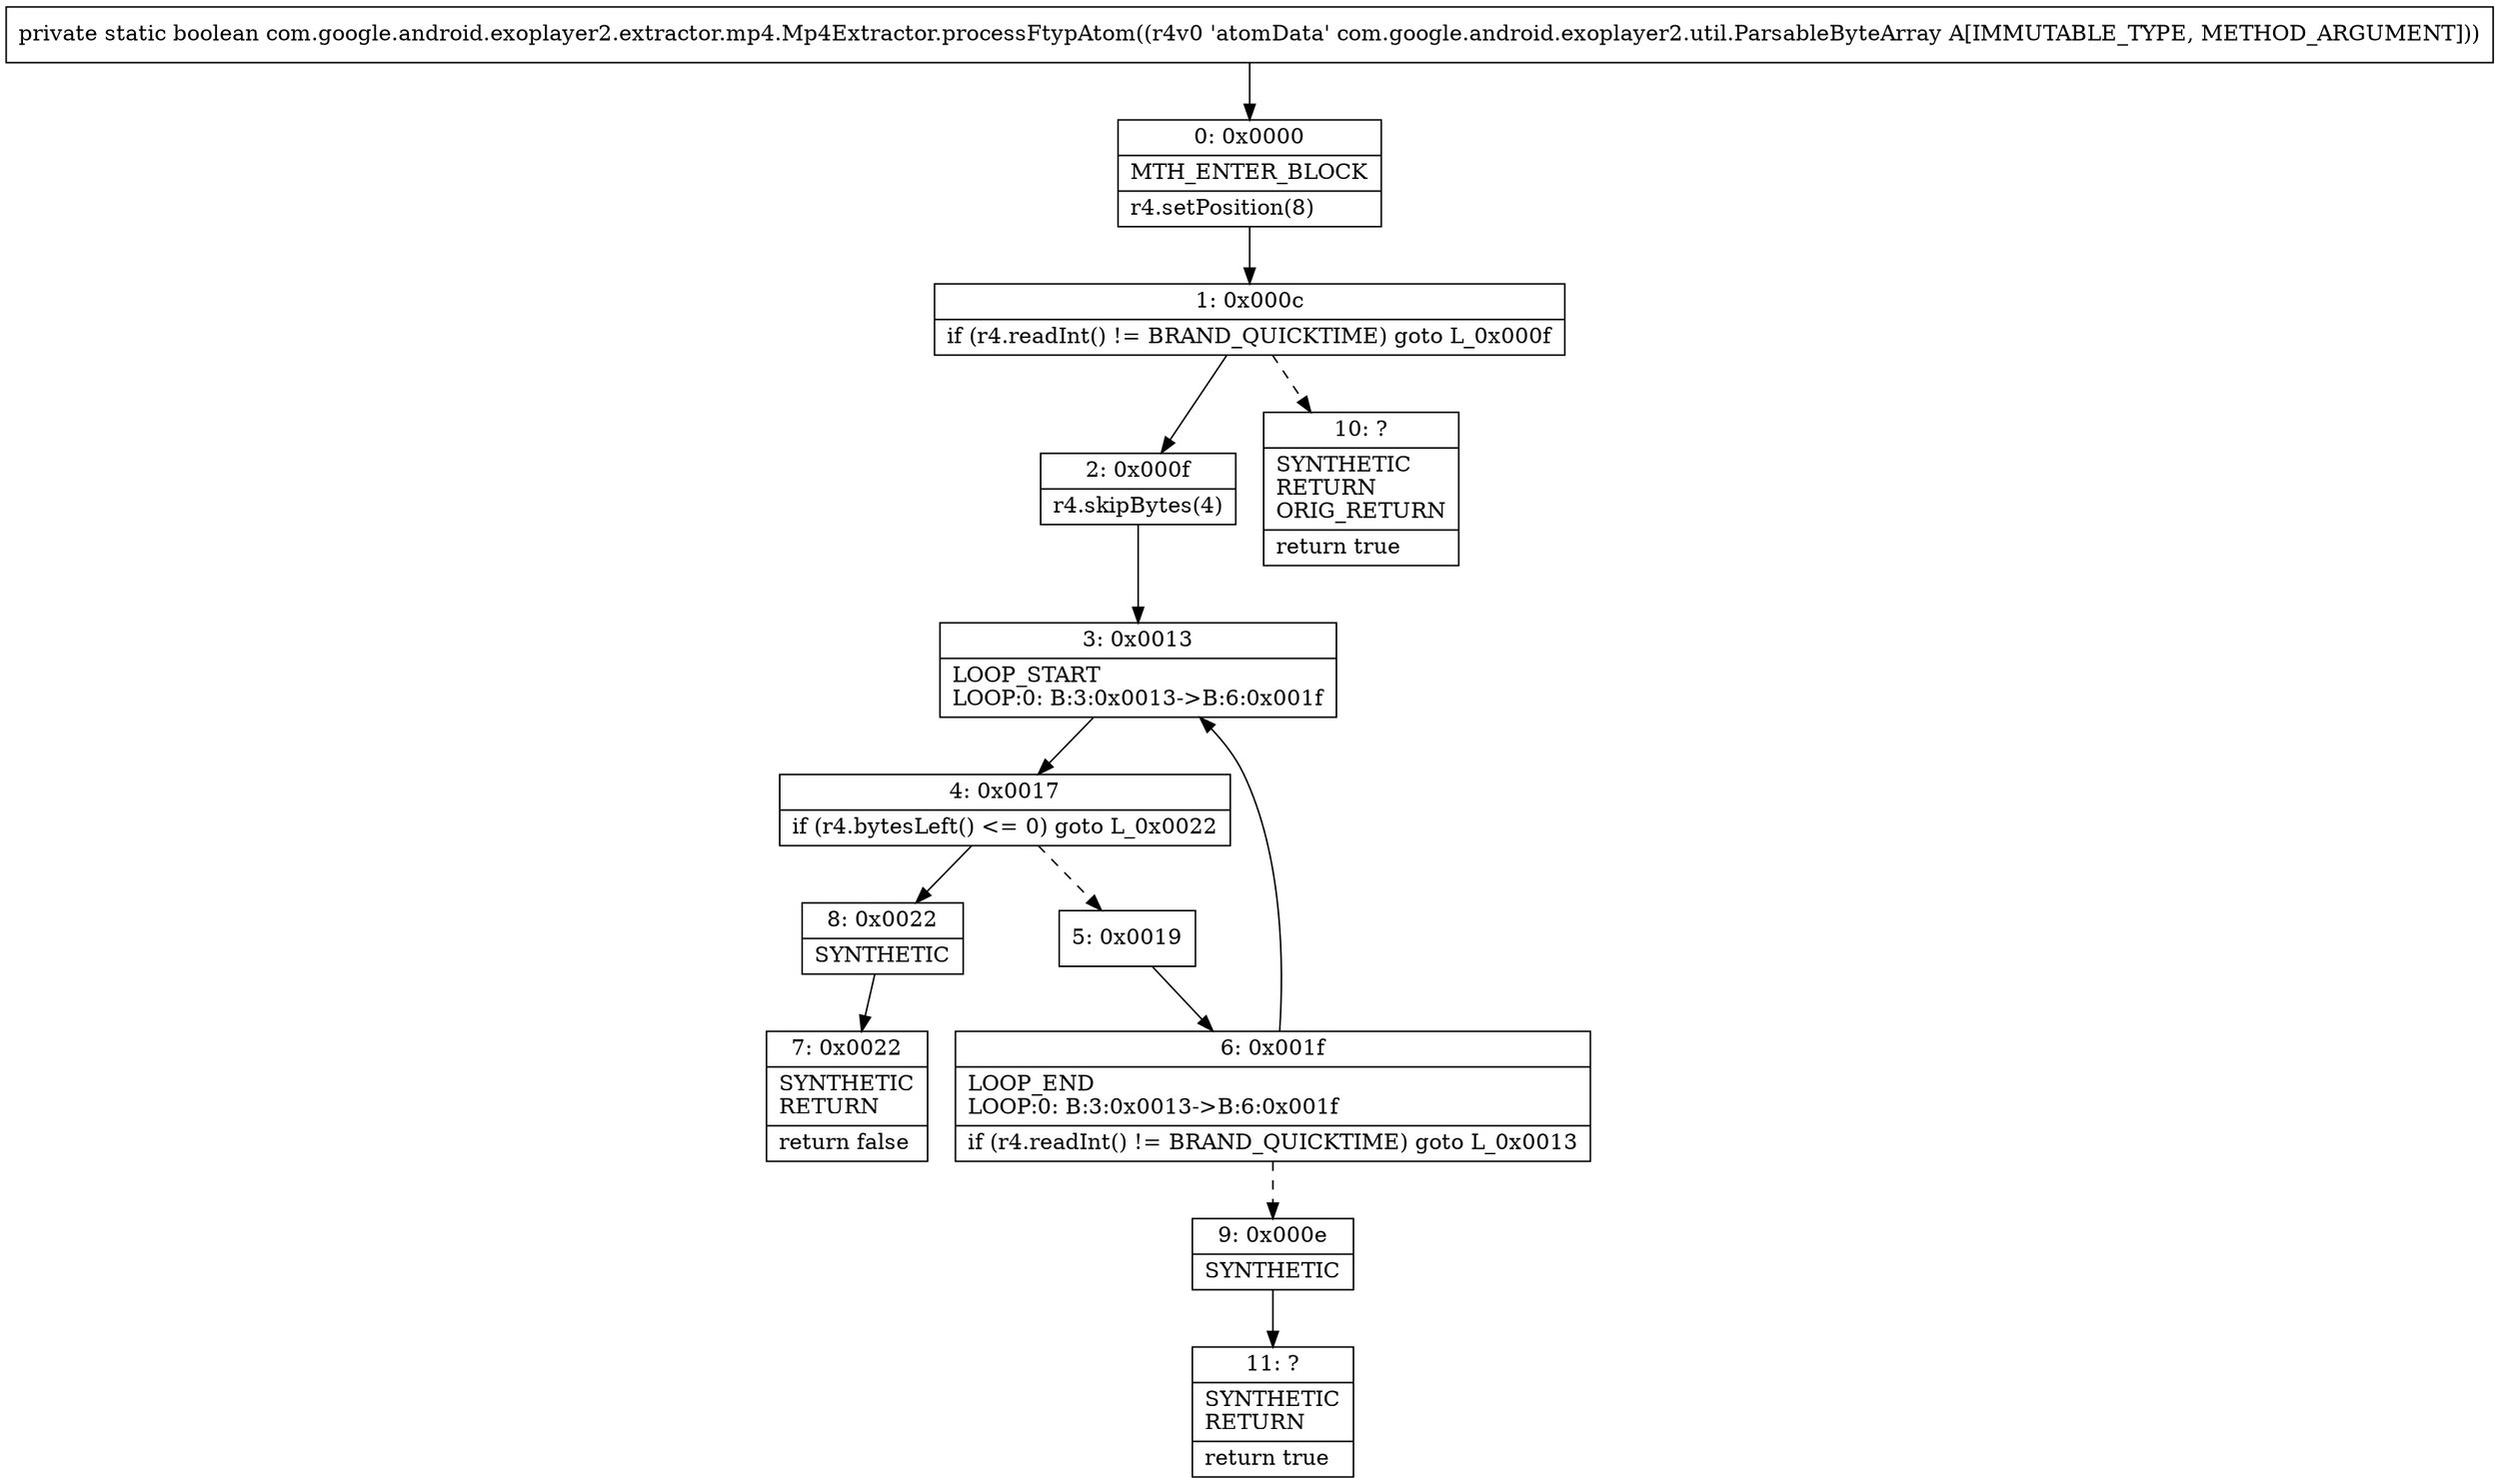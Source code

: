 digraph "CFG forcom.google.android.exoplayer2.extractor.mp4.Mp4Extractor.processFtypAtom(Lcom\/google\/android\/exoplayer2\/util\/ParsableByteArray;)Z" {
Node_0 [shape=record,label="{0\:\ 0x0000|MTH_ENTER_BLOCK\l|r4.setPosition(8)\l}"];
Node_1 [shape=record,label="{1\:\ 0x000c|if (r4.readInt() != BRAND_QUICKTIME) goto L_0x000f\l}"];
Node_2 [shape=record,label="{2\:\ 0x000f|r4.skipBytes(4)\l}"];
Node_3 [shape=record,label="{3\:\ 0x0013|LOOP_START\lLOOP:0: B:3:0x0013\-\>B:6:0x001f\l}"];
Node_4 [shape=record,label="{4\:\ 0x0017|if (r4.bytesLeft() \<= 0) goto L_0x0022\l}"];
Node_5 [shape=record,label="{5\:\ 0x0019}"];
Node_6 [shape=record,label="{6\:\ 0x001f|LOOP_END\lLOOP:0: B:3:0x0013\-\>B:6:0x001f\l|if (r4.readInt() != BRAND_QUICKTIME) goto L_0x0013\l}"];
Node_7 [shape=record,label="{7\:\ 0x0022|SYNTHETIC\lRETURN\l|return false\l}"];
Node_8 [shape=record,label="{8\:\ 0x0022|SYNTHETIC\l}"];
Node_9 [shape=record,label="{9\:\ 0x000e|SYNTHETIC\l}"];
Node_10 [shape=record,label="{10\:\ ?|SYNTHETIC\lRETURN\lORIG_RETURN\l|return true\l}"];
Node_11 [shape=record,label="{11\:\ ?|SYNTHETIC\lRETURN\l|return true\l}"];
MethodNode[shape=record,label="{private static boolean com.google.android.exoplayer2.extractor.mp4.Mp4Extractor.processFtypAtom((r4v0 'atomData' com.google.android.exoplayer2.util.ParsableByteArray A[IMMUTABLE_TYPE, METHOD_ARGUMENT])) }"];
MethodNode -> Node_0;
Node_0 -> Node_1;
Node_1 -> Node_2;
Node_1 -> Node_10[style=dashed];
Node_2 -> Node_3;
Node_3 -> Node_4;
Node_4 -> Node_5[style=dashed];
Node_4 -> Node_8;
Node_5 -> Node_6;
Node_6 -> Node_3;
Node_6 -> Node_9[style=dashed];
Node_8 -> Node_7;
Node_9 -> Node_11;
}


